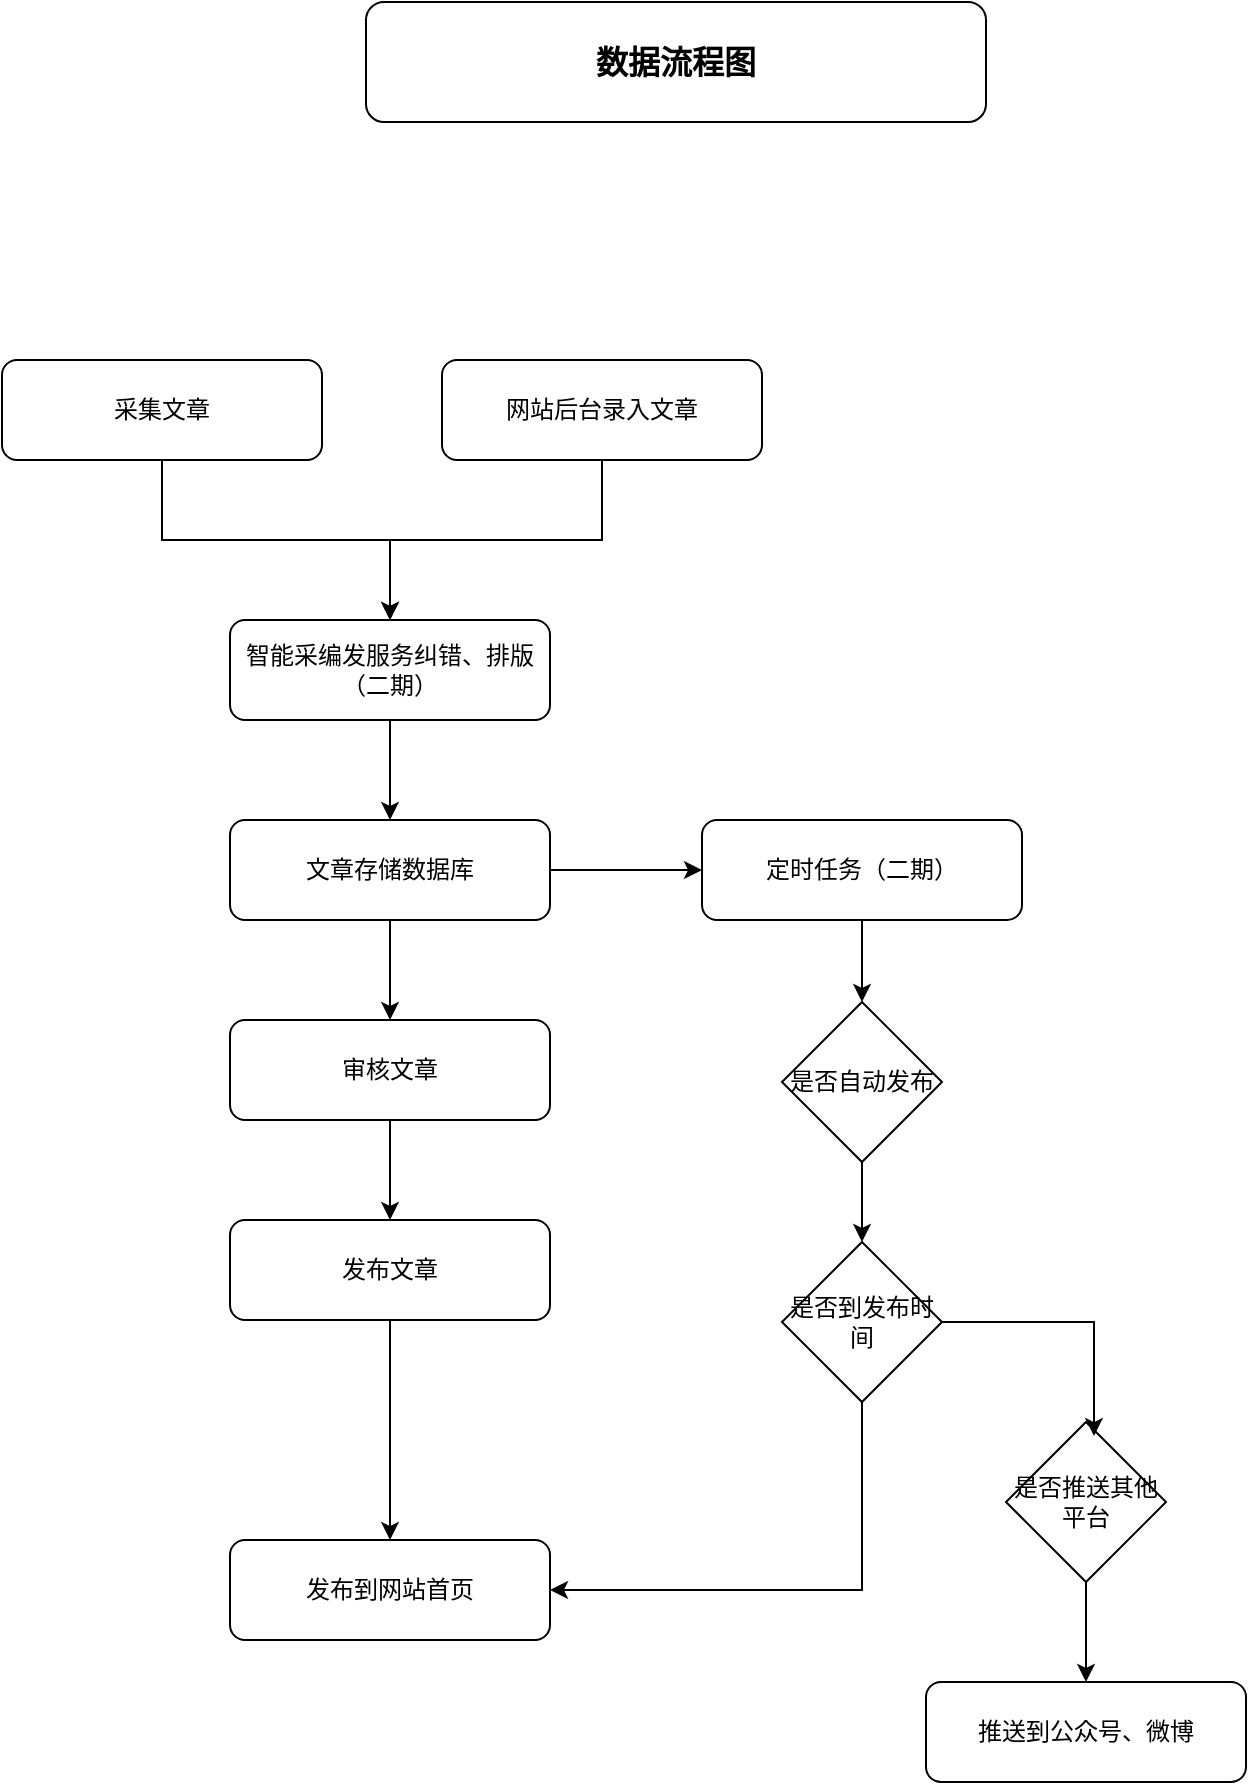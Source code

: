 <mxfile version="21.8.1" type="github">
  <diagram name="第 1 页" id="YVk7t4osAfRgIMttAyCI">
    <mxGraphModel dx="1434" dy="758" grid="1" gridSize="10" guides="1" tooltips="1" connect="1" arrows="1" fold="1" page="1" pageScale="1" pageWidth="827" pageHeight="1169" math="0" shadow="0">
      <root>
        <mxCell id="0" />
        <mxCell id="1" parent="0" />
        <mxCell id="xjl81ZyFJdiQL76So2CX-2" value="&lt;b&gt;&lt;font style=&quot;font-size: 16px;&quot;&gt;数据流程图&lt;/font&gt;&lt;/b&gt;" style="rounded=1;whiteSpace=wrap;html=1;" vertex="1" parent="1">
          <mxGeometry x="270" y="10" width="310" height="60" as="geometry" />
        </mxCell>
        <mxCell id="xjl81ZyFJdiQL76So2CX-14" style="edgeStyle=orthogonalEdgeStyle;rounded=0;orthogonalLoop=1;jettySize=auto;html=1;" edge="1" parent="1" source="xjl81ZyFJdiQL76So2CX-3" target="xjl81ZyFJdiQL76So2CX-6">
          <mxGeometry relative="1" as="geometry" />
        </mxCell>
        <mxCell id="xjl81ZyFJdiQL76So2CX-3" value="网站后台录入文章" style="rounded=1;whiteSpace=wrap;html=1;" vertex="1" parent="1">
          <mxGeometry x="308" y="189" width="160" height="50" as="geometry" />
        </mxCell>
        <mxCell id="xjl81ZyFJdiQL76So2CX-13" style="edgeStyle=orthogonalEdgeStyle;rounded=0;orthogonalLoop=1;jettySize=auto;html=1;" edge="1" parent="1" source="xjl81ZyFJdiQL76So2CX-4" target="xjl81ZyFJdiQL76So2CX-6">
          <mxGeometry relative="1" as="geometry" />
        </mxCell>
        <mxCell id="xjl81ZyFJdiQL76So2CX-4" value="采集文章" style="rounded=1;whiteSpace=wrap;html=1;" vertex="1" parent="1">
          <mxGeometry x="88" y="189" width="160" height="50" as="geometry" />
        </mxCell>
        <mxCell id="xjl81ZyFJdiQL76So2CX-24" style="edgeStyle=orthogonalEdgeStyle;rounded=0;orthogonalLoop=1;jettySize=auto;html=1;exitX=0.5;exitY=1;exitDx=0;exitDy=0;entryX=0.5;entryY=0;entryDx=0;entryDy=0;" edge="1" parent="1" source="xjl81ZyFJdiQL76So2CX-6" target="xjl81ZyFJdiQL76So2CX-15">
          <mxGeometry relative="1" as="geometry" />
        </mxCell>
        <mxCell id="xjl81ZyFJdiQL76So2CX-6" value="智能采编发服务纠错、排版（二期）" style="rounded=1;whiteSpace=wrap;html=1;" vertex="1" parent="1">
          <mxGeometry x="202" y="319" width="160" height="50" as="geometry" />
        </mxCell>
        <mxCell id="xjl81ZyFJdiQL76So2CX-7" value="发布到网站首页" style="rounded=1;whiteSpace=wrap;html=1;" vertex="1" parent="1">
          <mxGeometry x="202" y="779" width="160" height="50" as="geometry" />
        </mxCell>
        <mxCell id="xjl81ZyFJdiQL76So2CX-36" style="edgeStyle=orthogonalEdgeStyle;rounded=0;orthogonalLoop=1;jettySize=auto;html=1;exitX=0.5;exitY=1;exitDx=0;exitDy=0;entryX=0.5;entryY=0;entryDx=0;entryDy=0;" edge="1" parent="1" source="xjl81ZyFJdiQL76So2CX-8" target="xjl81ZyFJdiQL76So2CX-35">
          <mxGeometry relative="1" as="geometry" />
        </mxCell>
        <mxCell id="xjl81ZyFJdiQL76So2CX-8" value="是否自动发布" style="rhombus;whiteSpace=wrap;html=1;" vertex="1" parent="1">
          <mxGeometry x="478" y="510" width="80" height="80" as="geometry" />
        </mxCell>
        <mxCell id="xjl81ZyFJdiQL76So2CX-11" value="推送到公众号、微博" style="rounded=1;whiteSpace=wrap;html=1;" vertex="1" parent="1">
          <mxGeometry x="550" y="850" width="160" height="50" as="geometry" />
        </mxCell>
        <mxCell id="xjl81ZyFJdiQL76So2CX-17" style="edgeStyle=orthogonalEdgeStyle;rounded=0;orthogonalLoop=1;jettySize=auto;html=1;entryX=0;entryY=0.5;entryDx=0;entryDy=0;" edge="1" parent="1" source="xjl81ZyFJdiQL76So2CX-15" target="xjl81ZyFJdiQL76So2CX-16">
          <mxGeometry relative="1" as="geometry" />
        </mxCell>
        <mxCell id="xjl81ZyFJdiQL76So2CX-31" style="edgeStyle=orthogonalEdgeStyle;rounded=0;orthogonalLoop=1;jettySize=auto;html=1;exitX=0.5;exitY=1;exitDx=0;exitDy=0;" edge="1" parent="1" source="xjl81ZyFJdiQL76So2CX-15" target="xjl81ZyFJdiQL76So2CX-29">
          <mxGeometry relative="1" as="geometry" />
        </mxCell>
        <mxCell id="xjl81ZyFJdiQL76So2CX-15" value="文章存储数据库" style="rounded=1;whiteSpace=wrap;html=1;" vertex="1" parent="1">
          <mxGeometry x="202" y="419" width="160" height="50" as="geometry" />
        </mxCell>
        <mxCell id="xjl81ZyFJdiQL76So2CX-19" value="" style="edgeStyle=orthogonalEdgeStyle;rounded=0;orthogonalLoop=1;jettySize=auto;html=1;" edge="1" parent="1" source="xjl81ZyFJdiQL76So2CX-16" target="xjl81ZyFJdiQL76So2CX-8">
          <mxGeometry relative="1" as="geometry" />
        </mxCell>
        <mxCell id="xjl81ZyFJdiQL76So2CX-16" value="定时任务（二期）" style="rounded=1;whiteSpace=wrap;html=1;" vertex="1" parent="1">
          <mxGeometry x="438" y="419" width="160" height="50" as="geometry" />
        </mxCell>
        <mxCell id="xjl81ZyFJdiQL76So2CX-28" style="edgeStyle=orthogonalEdgeStyle;rounded=0;orthogonalLoop=1;jettySize=auto;html=1;exitX=0.5;exitY=1;exitDx=0;exitDy=0;" edge="1" parent="1" source="xjl81ZyFJdiQL76So2CX-21" target="xjl81ZyFJdiQL76So2CX-11">
          <mxGeometry relative="1" as="geometry" />
        </mxCell>
        <mxCell id="xjl81ZyFJdiQL76So2CX-21" value="是否推送其他平台" style="rhombus;whiteSpace=wrap;html=1;" vertex="1" parent="1">
          <mxGeometry x="590" y="720" width="80" height="80" as="geometry" />
        </mxCell>
        <mxCell id="xjl81ZyFJdiQL76So2CX-32" style="edgeStyle=orthogonalEdgeStyle;rounded=0;orthogonalLoop=1;jettySize=auto;html=1;entryX=0.5;entryY=0;entryDx=0;entryDy=0;" edge="1" parent="1" source="xjl81ZyFJdiQL76So2CX-29" target="xjl81ZyFJdiQL76So2CX-30">
          <mxGeometry relative="1" as="geometry" />
        </mxCell>
        <mxCell id="xjl81ZyFJdiQL76So2CX-29" value="审核文章" style="rounded=1;whiteSpace=wrap;html=1;" vertex="1" parent="1">
          <mxGeometry x="202" y="519" width="160" height="50" as="geometry" />
        </mxCell>
        <mxCell id="xjl81ZyFJdiQL76So2CX-34" style="edgeStyle=orthogonalEdgeStyle;rounded=0;orthogonalLoop=1;jettySize=auto;html=1;" edge="1" parent="1" source="xjl81ZyFJdiQL76So2CX-30" target="xjl81ZyFJdiQL76So2CX-7">
          <mxGeometry relative="1" as="geometry" />
        </mxCell>
        <mxCell id="xjl81ZyFJdiQL76So2CX-30" value="发布文章" style="rounded=1;whiteSpace=wrap;html=1;" vertex="1" parent="1">
          <mxGeometry x="202" y="619" width="160" height="50" as="geometry" />
        </mxCell>
        <mxCell id="xjl81ZyFJdiQL76So2CX-38" style="edgeStyle=orthogonalEdgeStyle;rounded=0;orthogonalLoop=1;jettySize=auto;html=1;exitX=0.5;exitY=1;exitDx=0;exitDy=0;entryX=1;entryY=0.5;entryDx=0;entryDy=0;" edge="1" parent="1" source="xjl81ZyFJdiQL76So2CX-35" target="xjl81ZyFJdiQL76So2CX-7">
          <mxGeometry relative="1" as="geometry" />
        </mxCell>
        <mxCell id="xjl81ZyFJdiQL76So2CX-35" value="是否到发布时间" style="rhombus;whiteSpace=wrap;html=1;" vertex="1" parent="1">
          <mxGeometry x="478" y="630" width="80" height="80" as="geometry" />
        </mxCell>
        <mxCell id="xjl81ZyFJdiQL76So2CX-37" style="edgeStyle=orthogonalEdgeStyle;rounded=0;orthogonalLoop=1;jettySize=auto;html=1;entryX=0.55;entryY=0.088;entryDx=0;entryDy=0;entryPerimeter=0;" edge="1" parent="1" source="xjl81ZyFJdiQL76So2CX-35" target="xjl81ZyFJdiQL76So2CX-21">
          <mxGeometry relative="1" as="geometry" />
        </mxCell>
      </root>
    </mxGraphModel>
  </diagram>
</mxfile>
